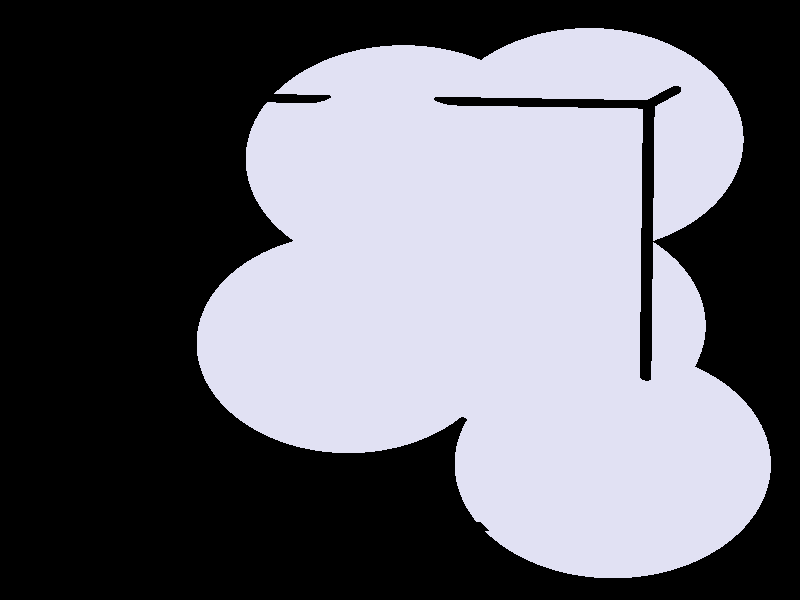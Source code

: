 #include "colors.inc"
#include "finish.inc"

global_settings {assumed_gamma 1 max_trace_level 6}
background {color White transmit 1.0}
camera {perspective
  right -6.85*x up 7.12*y
  direction 50.00*z
  location <0,0,50.00> look_at <0,0,0>}


light_source {<  2.00,   3.00,  40.00> color White
  area_light <0.70, 0, 0>, <0, 0.70, 0>, 3, 3
  adaptive 1 jitter}
// no fog
#declare simple = finish {phong 0.7}
#declare pale = finish {ambient 0.5 diffuse 0.85 roughness 0.001 specular 0.200 }
#declare intermediate = finish {ambient 0.3 diffuse 0.6 specular 0.1 roughness 0.04}
#declare vmd = finish {ambient 0.0 diffuse 0.65 phong 0.1 phong_size 40.0 specular 0.5 }
#declare jmol = finish {ambient 0.2 diffuse 0.6 specular 1 roughness 0.001 metallic}
#declare ase2 = finish {ambient 0.05 brilliance 3 diffuse 0.6 metallic specular 0.7 roughness 0.04 reflection 0.15}
#declare ase3 = finish {ambient 0.15 brilliance 2 diffuse 0.6 metallic specular 1.0 roughness 0.001 reflection 0.0}
#declare glass = finish {ambient 0.05 diffuse 0.3 specular 1.0 roughness 0.001}
#declare glass2 = finish {ambient 0.01 diffuse 0.3 specular 1.0 reflection 0.25 roughness 0.001}
#declare Rcell = 0.050;
#declare Rbond = 0.100;

#macro atom(LOC, R, COL, TRANS, FIN)
  sphere{LOC, R texture{pigment{color COL transmit TRANS} finish{FIN}}}
#end
#macro constrain(LOC, R, COL, TRANS FIN)
union{torus{R, Rcell rotate 45*z texture{pigment{color COL transmit TRANS} finish{FIN}}}
     torus{R, Rcell rotate -45*z texture{pigment{color COL transmit TRANS} finish{FIN}}}
     translate LOC}
#end

cylinder {< -3.26,  -2.62,  -1.81>, < -2.70,  -2.15,  -4.76>, Rcell pigment {Black}}
cylinder {< -3.25,   2.49,  -0.99>, < -2.69,   2.96,  -3.94>, Rcell pigment {Black}}
cylinder {<  2.13,   2.32,   0.01>, <  2.70,   2.79,  -2.94>, Rcell pigment {Black}}
cylinder {<  2.12,  -2.79,  -0.81>, <  2.68,  -2.32,  -3.76>, Rcell pigment {Black}}
cylinder {< -3.26,  -2.62,  -1.81>, < -3.25,   2.49,  -0.99>, Rcell pigment {Black}}
cylinder {< -2.70,  -2.15,  -4.76>, < -2.69,   2.96,  -3.94>, Rcell pigment {Black}}
cylinder {<  2.68,  -2.32,  -3.76>, <  2.70,   2.79,  -2.94>, Rcell pigment {Black}}
cylinder {<  2.12,  -2.79,  -0.81>, <  2.13,   2.32,   0.01>, Rcell pigment {Black}}
cylinder {< -3.26,  -2.62,  -1.81>, <  2.12,  -2.79,  -0.81>, Rcell pigment {Black}}
cylinder {< -2.70,  -2.15,  -4.76>, <  2.68,  -2.32,  -3.76>, Rcell pigment {Black}}
cylinder {< -2.69,   2.96,  -3.94>, <  2.70,   2.79,  -2.94>, Rcell pigment {Black}}
cylinder {< -3.25,   2.49,  -0.99>, <  2.13,   2.32,   0.01>, Rcell pigment {Black}}
atom(<  0.03,   1.72,  -1.47>, 1.39, rgb <0.75, 0.75, 0.90>, 0.0, ase2) // #0
atom(< -0.47,  -0.55,  -3.40>, 1.39, rgb <0.75, 0.75, 0.90>, 0.0, ase2) // #1
atom(<  1.36,  -0.32,  -2.56>, 1.39, rgb <0.75, 0.75, 0.90>, 0.0, ase2) // #2
atom(<  1.70,   2.00,  -2.56>, 1.39, rgb <0.75, 0.75, 0.90>, 0.0, ase2) // #3
atom(<  1.87,  -2.00,  -1.36>, 1.39, rgb <0.75, 0.75, 0.90>, 0.0, ase2) // #4

// no constraints
